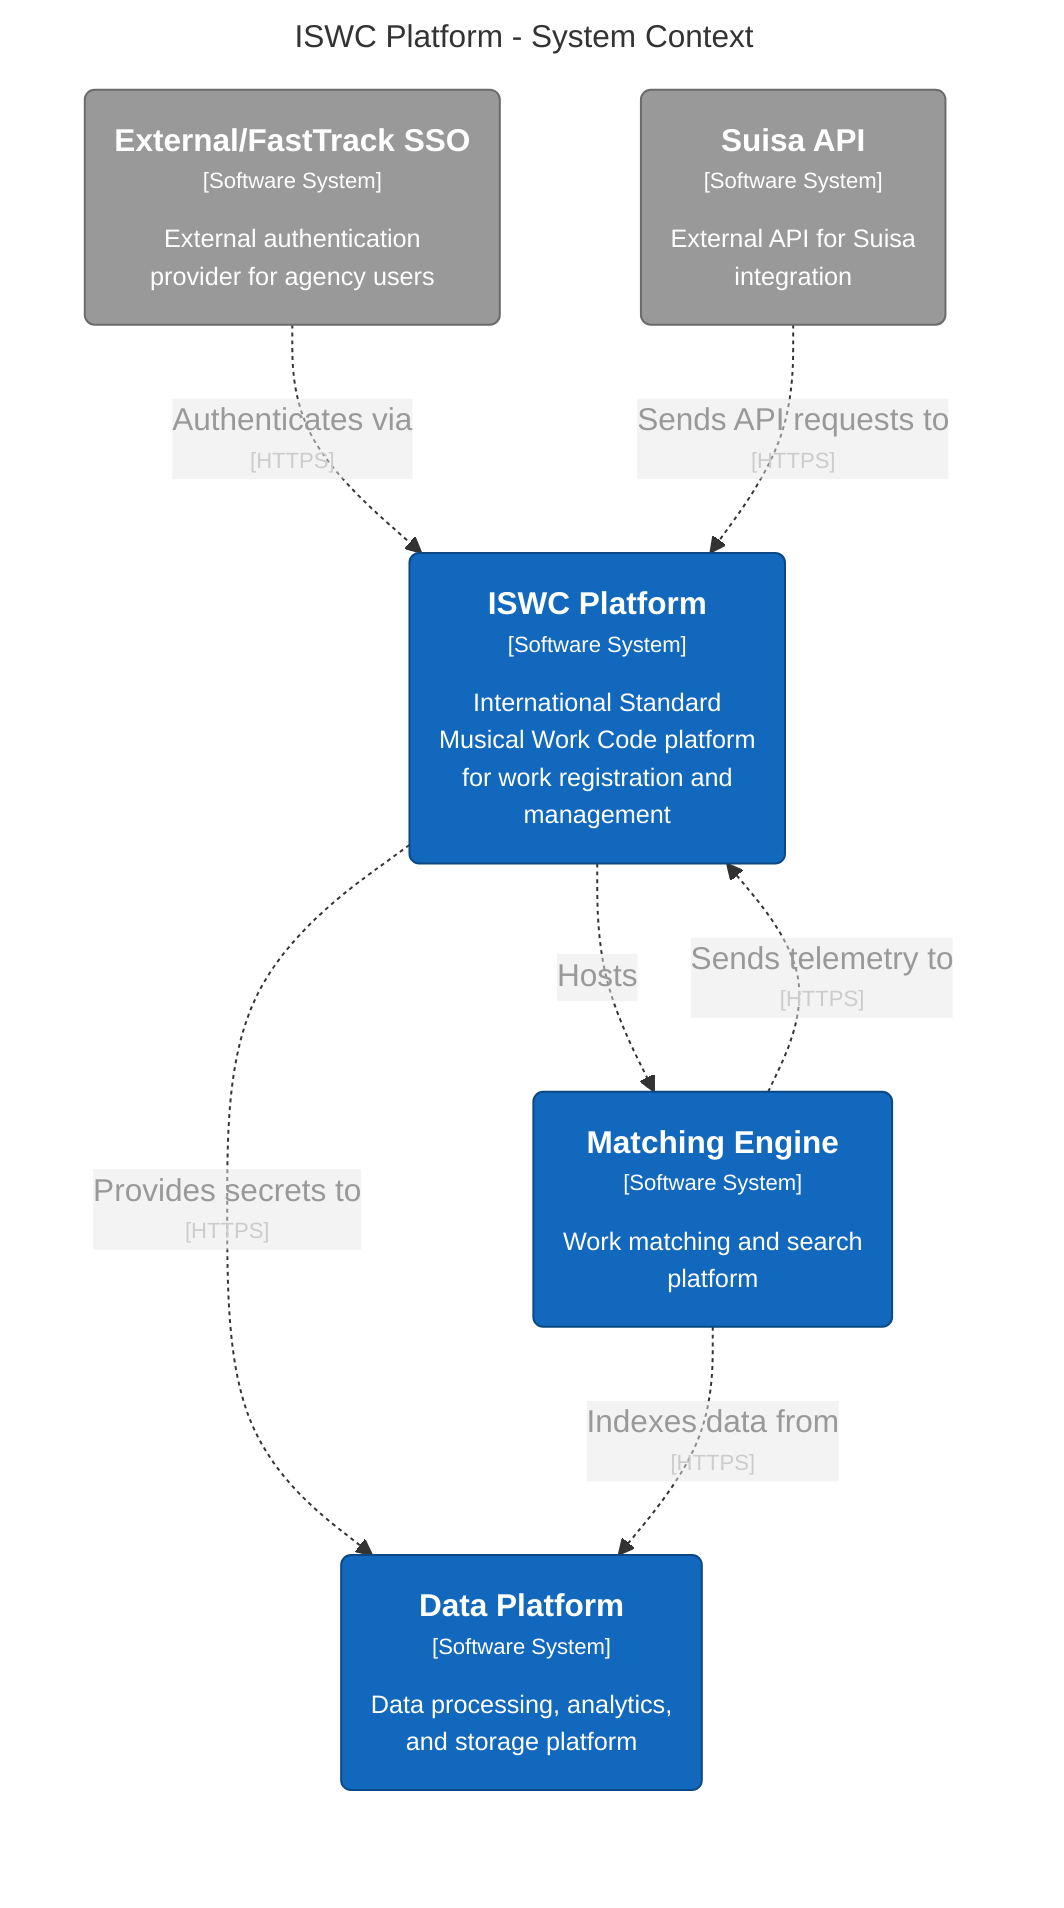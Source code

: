 graph LR
  linkStyle default fill:#ffffff

  subgraph diagram ["ISWC Platform - System Context"]
    style diagram fill:#ffffff,stroke:#ffffff

    1("<div style='font-weight: bold'>External/FastTrack SSO</div><div style='font-size: 70%; margin-top: 0px'>[Software System]</div><div style='font-size: 80%; margin-top:10px'>External authentication<br />provider for agency users</div>")
    style 1 fill:#999999,stroke:#6b6b6b,color:#ffffff
    13("<div style='font-weight: bold'>Matching Engine</div><div style='font-size: 70%; margin-top: 0px'>[Software System]</div><div style='font-size: 80%; margin-top:10px'>Work matching and search<br />platform</div>")
    style 13 fill:#1168bd,stroke:#0b4884,color:#ffffff
    17("<div style='font-weight: bold'>Data Platform</div><div style='font-size: 70%; margin-top: 0px'>[Software System]</div><div style='font-size: 80%; margin-top:10px'>Data processing, analytics,<br />and storage platform</div>")
    style 17 fill:#1168bd,stroke:#0b4884,color:#ffffff
    2("<div style='font-weight: bold'>Suisa API</div><div style='font-size: 70%; margin-top: 0px'>[Software System]</div><div style='font-size: 80%; margin-top:10px'>External API for Suisa<br />integration</div>")
    style 2 fill:#999999,stroke:#6b6b6b,color:#ffffff
    4("<div style='font-weight: bold'>ISWC Platform</div><div style='font-size: 70%; margin-top: 0px'>[Software System]</div><div style='font-size: 80%; margin-top:10px'>International Standard<br />Musical Work Code platform<br />for work registration and<br />management</div>")
    style 4 fill:#1168bd,stroke:#0b4884,color:#ffffff

    1-. "<div style='color: #999999'>Authenticates via</div><div style='font-size: 70%;color: #CCCCCC'>[HTTPS]</div>" .->4
    2-. "<div style='color: #999999'>Sends API requests to</div><div style='font-size: 70%;color: #CCCCCC'>[HTTPS]</div>" .->4
    4-. "<div style='color: #999999'>Hosts</div><div style='font-size: 70%;color: #CCCCCC'></div>" .->13
    4-. "<div style='color: #999999'>Provides secrets to</div><div style='font-size: 70%;color: #CCCCCC'>[HTTPS]</div>" .->17
    13-. "<div style='color: #999999'>Sends telemetry to</div><div style='font-size: 70%;color: #CCCCCC'>[HTTPS]</div>" .->4
    13-. "<div style='color: #999999'>Indexes data from</div><div style='font-size: 70%;color: #CCCCCC'>[HTTPS]</div>" .->17
  end